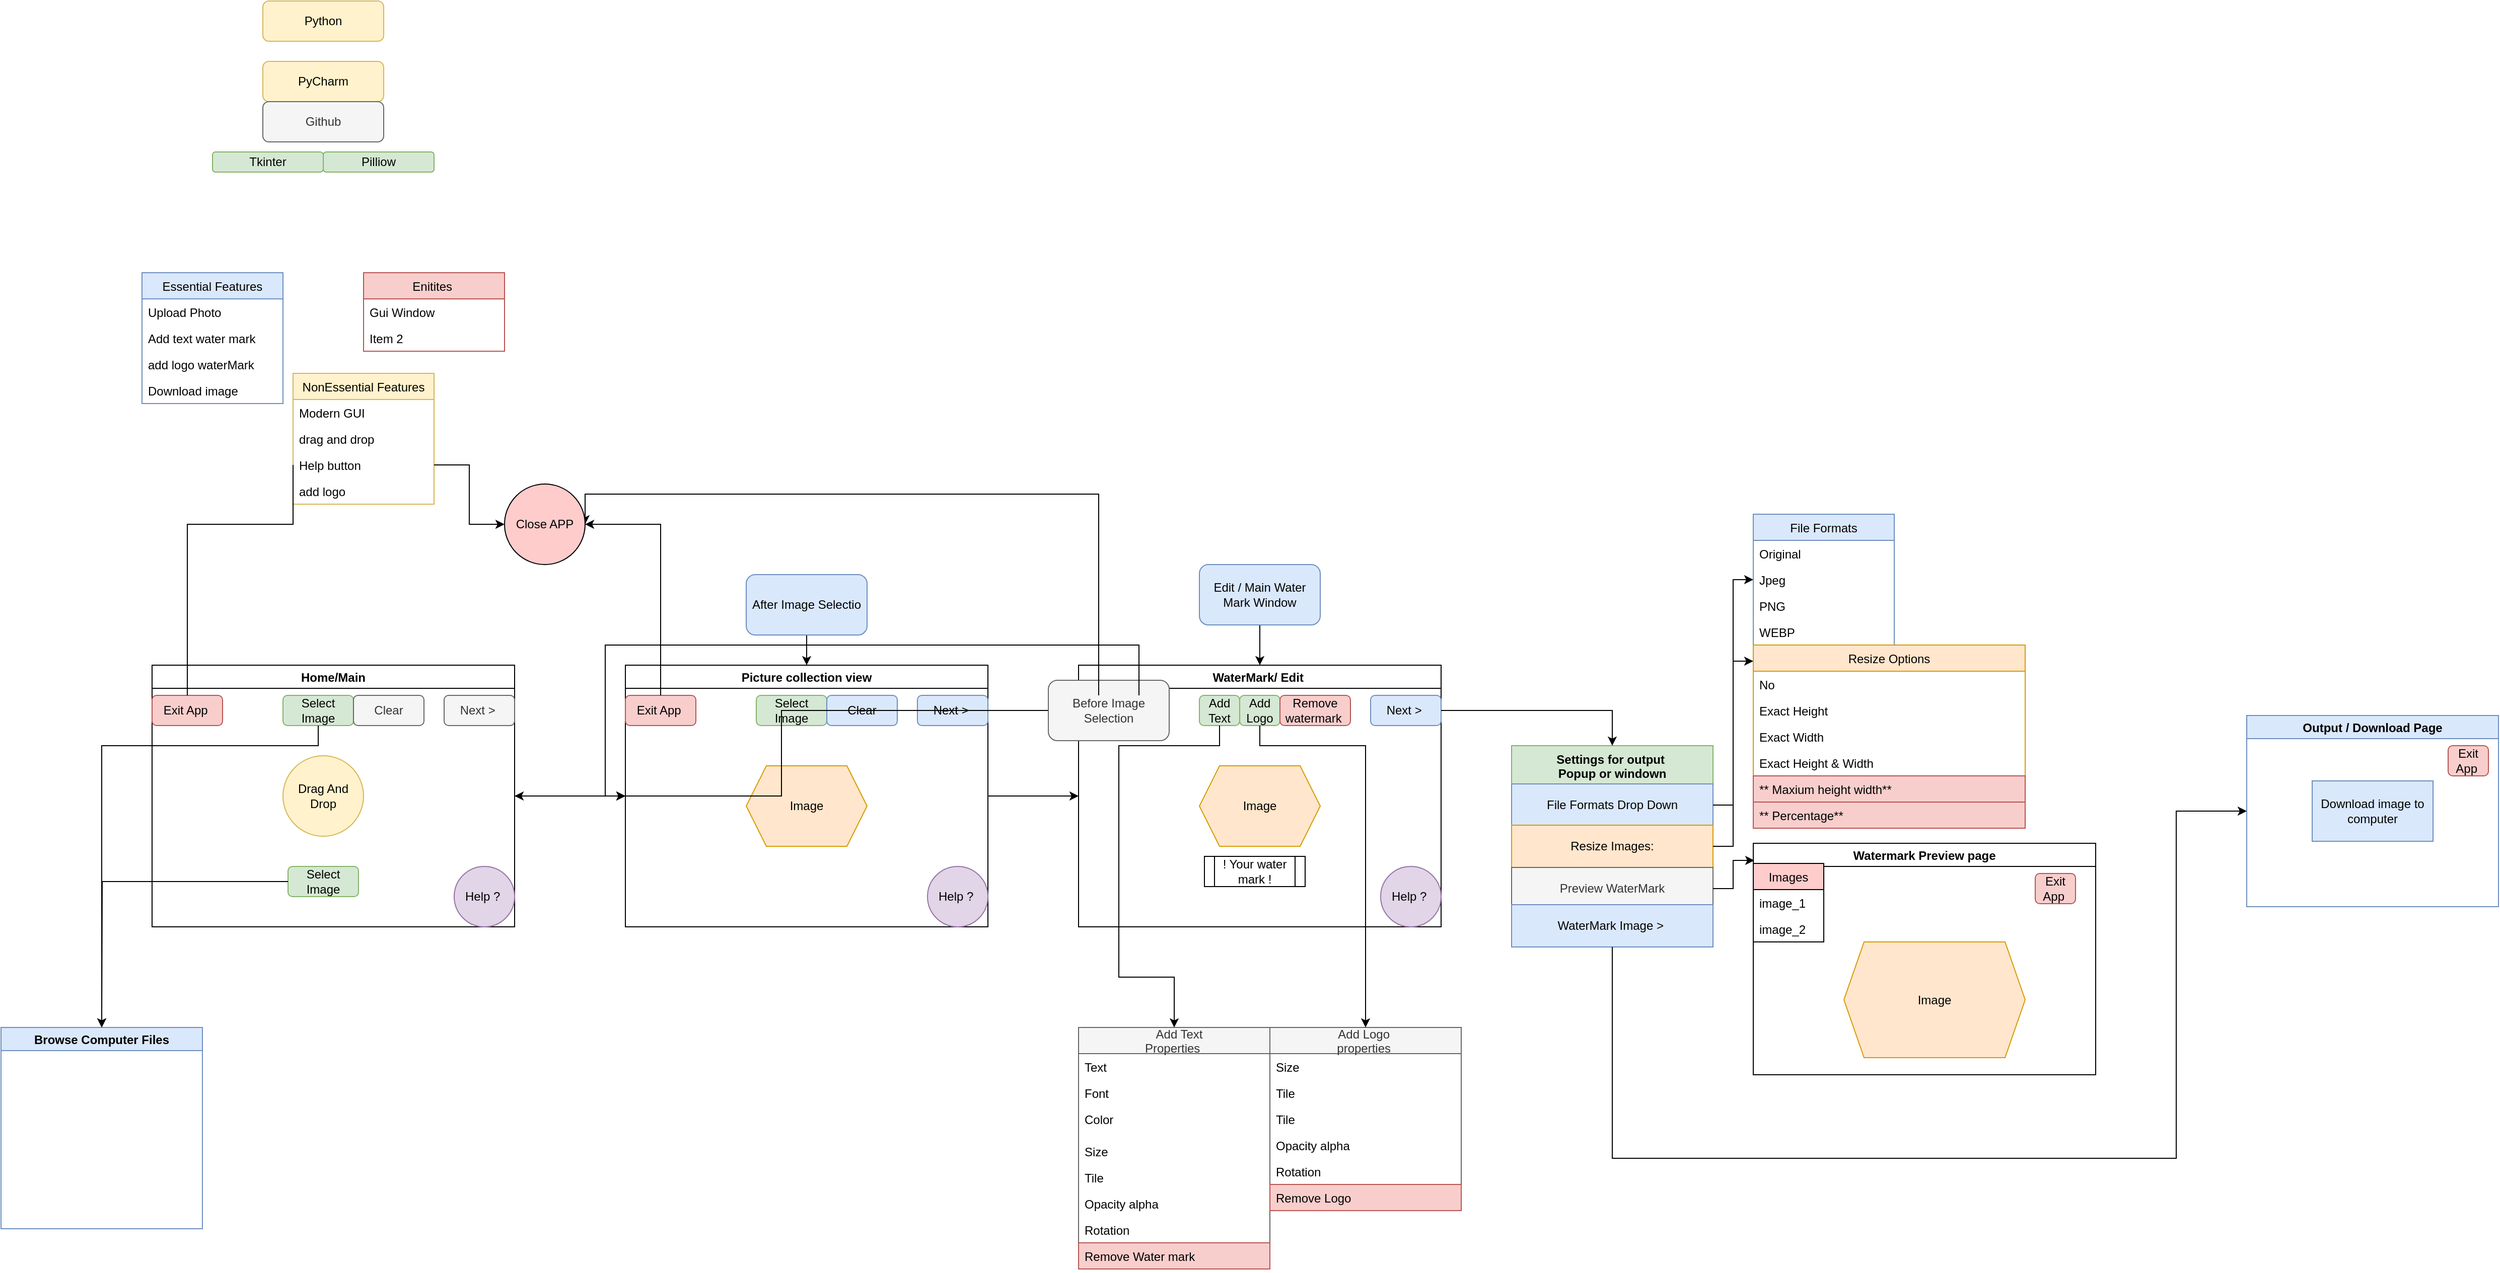 <mxfile version="15.2.5" type="device"><diagram id="dpXlOc9FnzxhCHilgcBw" name="Page-1"><mxGraphModel dx="706" dy="790" grid="1" gridSize="10" guides="1" tooltips="1" connect="1" arrows="1" fold="1" page="1" pageScale="1" pageWidth="850" pageHeight="1100" math="0" shadow="0"><root><mxCell id="0"/><mxCell id="1" parent="0"/><mxCell id="WNEGHSkMqj0FctyryE0--1" value="Python" style="rounded=1;whiteSpace=wrap;html=1;fillColor=#fff2cc;strokeColor=#d6b656;" parent="1" vertex="1"><mxGeometry x="340" y="30" width="120" height="40" as="geometry"/></mxCell><mxCell id="WNEGHSkMqj0FctyryE0--2" value="Tkinter" style="rounded=1;whiteSpace=wrap;html=1;fillColor=#d5e8d4;strokeColor=#82b366;" parent="1" vertex="1"><mxGeometry x="290" y="180" width="110" height="20" as="geometry"/></mxCell><mxCell id="WNEGHSkMqj0FctyryE0--4" value="Pilliow" style="rounded=1;whiteSpace=wrap;html=1;fillColor=#d5e8d4;strokeColor=#82b366;" parent="1" vertex="1"><mxGeometry x="400" y="180" width="110" height="20" as="geometry"/></mxCell><mxCell id="WNEGHSkMqj0FctyryE0--5" value="PyCharm&lt;br&gt;" style="rounded=1;whiteSpace=wrap;html=1;fillColor=#fff2cc;strokeColor=#d6b656;" parent="1" vertex="1"><mxGeometry x="340" y="90" width="120" height="40" as="geometry"/></mxCell><mxCell id="WNEGHSkMqj0FctyryE0--6" value="Github" style="rounded=1;whiteSpace=wrap;html=1;fillColor=#f5f5f5;strokeColor=#666666;fontColor=#333333;" parent="1" vertex="1"><mxGeometry x="340" y="130" width="120" height="40" as="geometry"/></mxCell><mxCell id="WNEGHSkMqj0FctyryE0--7" value="Essential Features" style="swimlane;fontStyle=0;childLayout=stackLayout;horizontal=1;startSize=26;horizontalStack=0;resizeParent=1;resizeParentMax=0;resizeLast=0;collapsible=1;marginBottom=0;fillColor=#dae8fc;strokeColor=#6c8ebf;" parent="1" vertex="1"><mxGeometry x="220" y="300" width="140" height="130" as="geometry"/></mxCell><mxCell id="WNEGHSkMqj0FctyryE0--8" value="Upload Photo" style="text;strokeColor=none;fillColor=none;align=left;verticalAlign=top;spacingLeft=4;spacingRight=4;overflow=hidden;rotatable=0;points=[[0,0.5],[1,0.5]];portConstraint=eastwest;" parent="WNEGHSkMqj0FctyryE0--7" vertex="1"><mxGeometry y="26" width="140" height="26" as="geometry"/></mxCell><mxCell id="WNEGHSkMqj0FctyryE0--9" value="Add text water mark " style="text;strokeColor=none;fillColor=none;align=left;verticalAlign=top;spacingLeft=4;spacingRight=4;overflow=hidden;rotatable=0;points=[[0,0.5],[1,0.5]];portConstraint=eastwest;" parent="WNEGHSkMqj0FctyryE0--7" vertex="1"><mxGeometry y="52" width="140" height="26" as="geometry"/></mxCell><mxCell id="WNEGHSkMqj0FctyryE0--10" value="add logo waterMark&#10;" style="text;strokeColor=none;fillColor=none;align=left;verticalAlign=top;spacingLeft=4;spacingRight=4;overflow=hidden;rotatable=0;points=[[0,0.5],[1,0.5]];portConstraint=eastwest;" parent="WNEGHSkMqj0FctyryE0--7" vertex="1"><mxGeometry y="78" width="140" height="26" as="geometry"/></mxCell><mxCell id="WNEGHSkMqj0FctyryE0--19" value="Download image&#10;" style="text;strokeColor=none;fillColor=none;align=left;verticalAlign=top;spacingLeft=4;spacingRight=4;overflow=hidden;rotatable=0;points=[[0,0.5],[1,0.5]];portConstraint=eastwest;" parent="WNEGHSkMqj0FctyryE0--7" vertex="1"><mxGeometry y="104" width="140" height="26" as="geometry"/></mxCell><mxCell id="WNEGHSkMqj0FctyryE0--11" value="Enitites " style="swimlane;fontStyle=0;childLayout=stackLayout;horizontal=1;startSize=26;horizontalStack=0;resizeParent=1;resizeParentMax=0;resizeLast=0;collapsible=1;marginBottom=0;fillColor=#f8cecc;strokeColor=#b85450;" parent="1" vertex="1"><mxGeometry x="440" y="300" width="140" height="78" as="geometry"/></mxCell><mxCell id="WNEGHSkMqj0FctyryE0--12" value="Gui Window" style="text;strokeColor=none;fillColor=none;align=left;verticalAlign=top;spacingLeft=4;spacingRight=4;overflow=hidden;rotatable=0;points=[[0,0.5],[1,0.5]];portConstraint=eastwest;" parent="WNEGHSkMqj0FctyryE0--11" vertex="1"><mxGeometry y="26" width="140" height="26" as="geometry"/></mxCell><mxCell id="WNEGHSkMqj0FctyryE0--13" value="Item 2" style="text;strokeColor=none;fillColor=none;align=left;verticalAlign=top;spacingLeft=4;spacingRight=4;overflow=hidden;rotatable=0;points=[[0,0.5],[1,0.5]];portConstraint=eastwest;" parent="WNEGHSkMqj0FctyryE0--11" vertex="1"><mxGeometry y="52" width="140" height="26" as="geometry"/></mxCell><mxCell id="WNEGHSkMqj0FctyryE0--15" value="NonEssential Features" style="swimlane;fontStyle=0;childLayout=stackLayout;horizontal=1;startSize=26;horizontalStack=0;resizeParent=1;resizeParentMax=0;resizeLast=0;collapsible=1;marginBottom=0;fillColor=#fff2cc;strokeColor=#d6b656;" parent="1" vertex="1"><mxGeometry x="370" y="400" width="140" height="130" as="geometry"/></mxCell><mxCell id="WNEGHSkMqj0FctyryE0--16" value="Modern GUI " style="text;strokeColor=none;fillColor=none;align=left;verticalAlign=top;spacingLeft=4;spacingRight=4;overflow=hidden;rotatable=0;points=[[0,0.5],[1,0.5]];portConstraint=eastwest;" parent="WNEGHSkMqj0FctyryE0--15" vertex="1"><mxGeometry y="26" width="140" height="26" as="geometry"/></mxCell><mxCell id="spApEijKyXxRMF7KSAzl-1" value="drag and drop" style="text;strokeColor=none;fillColor=none;align=left;verticalAlign=top;spacingLeft=4;spacingRight=4;overflow=hidden;rotatable=0;points=[[0,0.5],[1,0.5]];portConstraint=eastwest;" parent="WNEGHSkMqj0FctyryE0--15" vertex="1"><mxGeometry y="52" width="140" height="26" as="geometry"/></mxCell><mxCell id="spApEijKyXxRMF7KSAzl-2" value="Help button&#10;" style="text;strokeColor=none;fillColor=none;align=left;verticalAlign=top;spacingLeft=4;spacingRight=4;overflow=hidden;rotatable=0;points=[[0,0.5],[1,0.5]];portConstraint=eastwest;" parent="WNEGHSkMqj0FctyryE0--15" vertex="1"><mxGeometry y="78" width="140" height="26" as="geometry"/></mxCell><mxCell id="spApEijKyXxRMF7KSAzl-4" value="add logo &#10;" style="text;strokeColor=none;fillColor=none;align=left;verticalAlign=top;spacingLeft=4;spacingRight=4;overflow=hidden;rotatable=0;points=[[0,0.5],[1,0.5]];portConstraint=eastwest;" parent="WNEGHSkMqj0FctyryE0--15" vertex="1"><mxGeometry y="104" width="140" height="26" as="geometry"/></mxCell><mxCell id="WNEGHSkMqj0FctyryE0--48" style="edgeStyle=orthogonalEdgeStyle;rounded=0;orthogonalLoop=1;jettySize=auto;html=1;entryX=0;entryY=0.5;entryDx=0;entryDy=0;" parent="1" source="WNEGHSkMqj0FctyryE0--20" target="WNEGHSkMqj0FctyryE0--39" edge="1"><mxGeometry relative="1" as="geometry"/></mxCell><mxCell id="WNEGHSkMqj0FctyryE0--20" value="Home/Main" style="swimlane;" parent="1" vertex="1"><mxGeometry x="230" y="690" width="360" height="260" as="geometry"/></mxCell><mxCell id="WNEGHSkMqj0FctyryE0--23" value="Exit App&amp;nbsp;" style="rounded=1;whiteSpace=wrap;html=1;fillColor=#f8cecc;strokeColor=#b85450;" parent="WNEGHSkMqj0FctyryE0--20" vertex="1"><mxGeometry y="30" width="70" height="30" as="geometry"/></mxCell><mxCell id="WNEGHSkMqj0FctyryE0--25" value="Select Image" style="rounded=1;whiteSpace=wrap;html=1;fillColor=#d5e8d4;strokeColor=#82b366;" parent="WNEGHSkMqj0FctyryE0--20" vertex="1"><mxGeometry x="130" y="30" width="70" height="30" as="geometry"/></mxCell><mxCell id="WNEGHSkMqj0FctyryE0--26" value="Clear" style="rounded=1;whiteSpace=wrap;html=1;fillColor=#f5f5f5;strokeColor=#666666;fontColor=#333333;" parent="WNEGHSkMqj0FctyryE0--20" vertex="1"><mxGeometry x="200" y="30" width="70" height="30" as="geometry"/></mxCell><mxCell id="WNEGHSkMqj0FctyryE0--27" value="Next &amp;gt;&amp;nbsp;" style="rounded=1;whiteSpace=wrap;html=1;fillColor=#f5f5f5;strokeColor=#666666;fontColor=#333333;" parent="WNEGHSkMqj0FctyryE0--20" vertex="1"><mxGeometry x="290" y="30" width="70" height="30" as="geometry"/></mxCell><mxCell id="WNEGHSkMqj0FctyryE0--28" value="Drag And Drop" style="ellipse;whiteSpace=wrap;html=1;aspect=fixed;fillColor=#fff2cc;strokeColor=#d6b656;" parent="WNEGHSkMqj0FctyryE0--20" vertex="1"><mxGeometry x="130" y="90" width="80" height="80" as="geometry"/></mxCell><mxCell id="WNEGHSkMqj0FctyryE0--29" value="Select Image" style="rounded=1;whiteSpace=wrap;html=1;fillColor=#d5e8d4;strokeColor=#82b366;" parent="WNEGHSkMqj0FctyryE0--20" vertex="1"><mxGeometry x="135" y="200" width="70" height="30" as="geometry"/></mxCell><mxCell id="WNEGHSkMqj0FctyryE0--30" value="Help ?&amp;nbsp;" style="ellipse;whiteSpace=wrap;html=1;aspect=fixed;fillColor=#e1d5e7;strokeColor=#9673a6;" parent="WNEGHSkMqj0FctyryE0--20" vertex="1"><mxGeometry x="300" y="200" width="60" height="60" as="geometry"/></mxCell><mxCell id="WNEGHSkMqj0FctyryE0--69" style="edgeStyle=orthogonalEdgeStyle;rounded=0;orthogonalLoop=1;jettySize=auto;html=1;entryX=0;entryY=0.5;entryDx=0;entryDy=0;" parent="1" source="WNEGHSkMqj0FctyryE0--39" target="WNEGHSkMqj0FctyryE0--61" edge="1"><mxGeometry relative="1" as="geometry"/></mxCell><mxCell id="WNEGHSkMqj0FctyryE0--39" value="Picture collection view" style="swimlane;" parent="1" vertex="1"><mxGeometry x="700" y="690" width="360" height="260" as="geometry"/></mxCell><mxCell id="WNEGHSkMqj0FctyryE0--40" value="Exit App&amp;nbsp;" style="rounded=1;whiteSpace=wrap;html=1;fillColor=#f8cecc;strokeColor=#b85450;" parent="WNEGHSkMqj0FctyryE0--39" vertex="1"><mxGeometry y="30" width="70" height="30" as="geometry"/></mxCell><mxCell id="WNEGHSkMqj0FctyryE0--41" value="Select Image" style="rounded=1;whiteSpace=wrap;html=1;fillColor=#d5e8d4;strokeColor=#82b366;" parent="WNEGHSkMqj0FctyryE0--39" vertex="1"><mxGeometry x="130" y="30" width="70" height="30" as="geometry"/></mxCell><mxCell id="WNEGHSkMqj0FctyryE0--42" value="Clear" style="rounded=1;whiteSpace=wrap;html=1;fillColor=#dae8fc;strokeColor=#6c8ebf;" parent="WNEGHSkMqj0FctyryE0--39" vertex="1"><mxGeometry x="200" y="30" width="70" height="30" as="geometry"/></mxCell><mxCell id="WNEGHSkMqj0FctyryE0--43" value="Next &amp;gt;&amp;nbsp;" style="rounded=1;whiteSpace=wrap;html=1;fillColor=#dae8fc;strokeColor=#6c8ebf;" parent="WNEGHSkMqj0FctyryE0--39" vertex="1"><mxGeometry x="290" y="30" width="70" height="30" as="geometry"/></mxCell><mxCell id="WNEGHSkMqj0FctyryE0--46" value="Help ?&amp;nbsp;" style="ellipse;whiteSpace=wrap;html=1;aspect=fixed;fillColor=#e1d5e7;strokeColor=#9673a6;" parent="WNEGHSkMqj0FctyryE0--39" vertex="1"><mxGeometry x="300" y="200" width="60" height="60" as="geometry"/></mxCell><mxCell id="WNEGHSkMqj0FctyryE0--47" value="Image" style="shape=hexagon;perimeter=hexagonPerimeter2;whiteSpace=wrap;html=1;fixedSize=1;fillColor=#ffe6cc;strokeColor=#d79b00;" parent="WNEGHSkMqj0FctyryE0--39" vertex="1"><mxGeometry x="120" y="100" width="120" height="80" as="geometry"/></mxCell><mxCell id="WNEGHSkMqj0FctyryE0--51" style="edgeStyle=orthogonalEdgeStyle;rounded=0;orthogonalLoop=1;jettySize=auto;html=1;" parent="1" source="WNEGHSkMqj0FctyryE0--49" target="WNEGHSkMqj0FctyryE0--20" edge="1"><mxGeometry relative="1" as="geometry"/></mxCell><mxCell id="WNEGHSkMqj0FctyryE0--52" style="edgeStyle=orthogonalEdgeStyle;rounded=0;orthogonalLoop=1;jettySize=auto;html=1;" parent="1" source="WNEGHSkMqj0FctyryE0--50" target="WNEGHSkMqj0FctyryE0--39" edge="1"><mxGeometry relative="1" as="geometry"/></mxCell><mxCell id="WNEGHSkMqj0FctyryE0--50" value="After Image Selectio" style="rounded=1;whiteSpace=wrap;html=1;fillColor=#dae8fc;strokeColor=#6c8ebf;" parent="1" vertex="1"><mxGeometry x="820" y="600" width="120" height="60" as="geometry"/></mxCell><mxCell id="WNEGHSkMqj0FctyryE0--61" value="WaterMark/ Edit " style="swimlane;" parent="1" vertex="1"><mxGeometry x="1150" y="690" width="360" height="260" as="geometry"/></mxCell><mxCell id="WNEGHSkMqj0FctyryE0--62" value="Exit App&amp;nbsp;" style="rounded=1;whiteSpace=wrap;html=1;fillColor=#f8cecc;strokeColor=#b85450;" parent="WNEGHSkMqj0FctyryE0--61" vertex="1"><mxGeometry y="30" width="40" height="30" as="geometry"/></mxCell><mxCell id="WNEGHSkMqj0FctyryE0--63" value="Add Text" style="rounded=1;whiteSpace=wrap;html=1;fillColor=#d5e8d4;strokeColor=#82b366;" parent="WNEGHSkMqj0FctyryE0--61" vertex="1"><mxGeometry x="120" y="30" width="40" height="30" as="geometry"/></mxCell><mxCell id="WNEGHSkMqj0FctyryE0--65" value="Next &amp;gt;&amp;nbsp;" style="rounded=1;whiteSpace=wrap;html=1;fillColor=#dae8fc;strokeColor=#6c8ebf;" parent="WNEGHSkMqj0FctyryE0--61" vertex="1"><mxGeometry x="290" y="30" width="70" height="30" as="geometry"/></mxCell><mxCell id="WNEGHSkMqj0FctyryE0--68" value="Help ?&amp;nbsp;" style="ellipse;whiteSpace=wrap;html=1;aspect=fixed;fillColor=#e1d5e7;strokeColor=#9673a6;" parent="WNEGHSkMqj0FctyryE0--61" vertex="1"><mxGeometry x="300" y="200" width="60" height="60" as="geometry"/></mxCell><mxCell id="WNEGHSkMqj0FctyryE0--70" value="&amp;lt;Back" style="rounded=1;whiteSpace=wrap;html=1;fillColor=#dae8fc;strokeColor=#6c8ebf;" parent="WNEGHSkMqj0FctyryE0--61" vertex="1"><mxGeometry x="40" y="30" width="40" height="30" as="geometry"/></mxCell><mxCell id="WNEGHSkMqj0FctyryE0--73" value="Add Logo" style="rounded=1;whiteSpace=wrap;html=1;fillColor=#d5e8d4;strokeColor=#82b366;" parent="WNEGHSkMqj0FctyryE0--61" vertex="1"><mxGeometry x="160" y="30" width="40" height="30" as="geometry"/></mxCell><mxCell id="WNEGHSkMqj0FctyryE0--74" value="Remove watermark&amp;nbsp;" style="rounded=1;whiteSpace=wrap;html=1;fillColor=#f8cecc;strokeColor=#b85450;" parent="WNEGHSkMqj0FctyryE0--61" vertex="1"><mxGeometry x="200" y="30" width="70" height="30" as="geometry"/></mxCell><mxCell id="WNEGHSkMqj0FctyryE0--75" value="Image" style="shape=hexagon;perimeter=hexagonPerimeter2;whiteSpace=wrap;html=1;fixedSize=1;fillColor=#ffe6cc;strokeColor=#d79b00;" parent="WNEGHSkMqj0FctyryE0--61" vertex="1"><mxGeometry x="120" y="100" width="120" height="80" as="geometry"/></mxCell><mxCell id="WNEGHSkMqj0FctyryE0--76" value="! Your water mark !" style="shape=process;whiteSpace=wrap;html=1;backgroundOutline=1;" parent="WNEGHSkMqj0FctyryE0--61" vertex="1"><mxGeometry x="125" y="190" width="100" height="30" as="geometry"/></mxCell><mxCell id="WNEGHSkMqj0FctyryE0--49" value="Before Image Selection" style="rounded=1;whiteSpace=wrap;html=1;fillColor=#f5f5f5;strokeColor=#666666;fontColor=#333333;" parent="WNEGHSkMqj0FctyryE0--61" vertex="1"><mxGeometry x="-30" y="15" width="120" height="60" as="geometry"/></mxCell><mxCell id="WNEGHSkMqj0FctyryE0--72" style="edgeStyle=orthogonalEdgeStyle;rounded=0;orthogonalLoop=1;jettySize=auto;html=1;" parent="1" source="WNEGHSkMqj0FctyryE0--71" target="WNEGHSkMqj0FctyryE0--61" edge="1"><mxGeometry relative="1" as="geometry"/></mxCell><mxCell id="WNEGHSkMqj0FctyryE0--71" value="Edit / Main Water Mark Window" style="rounded=1;whiteSpace=wrap;html=1;fillColor=#dae8fc;strokeColor=#6c8ebf;" parent="1" vertex="1"><mxGeometry x="1270" y="590" width="120" height="60" as="geometry"/></mxCell><mxCell id="WNEGHSkMqj0FctyryE0--77" value="   Add Text &#10;Properties " style="swimlane;fontStyle=0;childLayout=stackLayout;horizontal=1;startSize=26;horizontalStack=0;resizeParent=1;resizeParentMax=0;resizeLast=0;collapsible=1;marginBottom=0;fillColor=#f5f5f5;strokeColor=#666666;fontColor=#333333;align=center;" parent="1" vertex="1"><mxGeometry x="1150" y="1050" width="190" height="240" as="geometry"/></mxCell><mxCell id="WNEGHSkMqj0FctyryE0--78" value="Text " style="text;strokeColor=none;fillColor=none;align=left;verticalAlign=top;spacingLeft=4;spacingRight=4;overflow=hidden;rotatable=0;points=[[0,0.5],[1,0.5]];portConstraint=eastwest;" parent="WNEGHSkMqj0FctyryE0--77" vertex="1"><mxGeometry y="26" width="190" height="26" as="geometry"/></mxCell><mxCell id="WNEGHSkMqj0FctyryE0--79" value="Font" style="text;strokeColor=none;fillColor=none;align=left;verticalAlign=top;spacingLeft=4;spacingRight=4;overflow=hidden;rotatable=0;points=[[0,0.5],[1,0.5]];portConstraint=eastwest;" parent="WNEGHSkMqj0FctyryE0--77" vertex="1"><mxGeometry y="52" width="190" height="26" as="geometry"/></mxCell><mxCell id="WNEGHSkMqj0FctyryE0--80" value="Color" style="text;strokeColor=none;fillColor=none;align=left;verticalAlign=top;spacingLeft=4;spacingRight=4;overflow=hidden;rotatable=0;points=[[0,0.5],[1,0.5]];portConstraint=eastwest;" parent="WNEGHSkMqj0FctyryE0--77" vertex="1"><mxGeometry y="78" width="190" height="32" as="geometry"/></mxCell><mxCell id="WNEGHSkMqj0FctyryE0--81" value="Size" style="text;strokeColor=none;fillColor=none;align=left;verticalAlign=top;spacingLeft=4;spacingRight=4;overflow=hidden;rotatable=0;points=[[0,0.5],[1,0.5]];portConstraint=eastwest;" parent="WNEGHSkMqj0FctyryE0--77" vertex="1"><mxGeometry y="110" width="190" height="26" as="geometry"/></mxCell><mxCell id="WNEGHSkMqj0FctyryE0--82" value="Tile" style="text;strokeColor=none;fillColor=none;align=left;verticalAlign=top;spacingLeft=4;spacingRight=4;overflow=hidden;rotatable=0;points=[[0,0.5],[1,0.5]];portConstraint=eastwest;" parent="WNEGHSkMqj0FctyryE0--77" vertex="1"><mxGeometry y="136" width="190" height="26" as="geometry"/></mxCell><mxCell id="WNEGHSkMqj0FctyryE0--83" value="Opacity alpha" style="text;strokeColor=none;fillColor=none;align=left;verticalAlign=top;spacingLeft=4;spacingRight=4;overflow=hidden;rotatable=0;points=[[0,0.5],[1,0.5]];portConstraint=eastwest;" parent="WNEGHSkMqj0FctyryE0--77" vertex="1"><mxGeometry y="162" width="190" height="26" as="geometry"/></mxCell><mxCell id="WNEGHSkMqj0FctyryE0--84" value="Rotation" style="text;strokeColor=none;fillColor=none;align=left;verticalAlign=top;spacingLeft=4;spacingRight=4;overflow=hidden;rotatable=0;points=[[0,0.5],[1,0.5]];portConstraint=eastwest;" parent="WNEGHSkMqj0FctyryE0--77" vertex="1"><mxGeometry y="188" width="190" height="26" as="geometry"/></mxCell><mxCell id="WNEGHSkMqj0FctyryE0--85" value="Remove Water mark" style="text;strokeColor=#b85450;fillColor=#f8cecc;align=left;verticalAlign=top;spacingLeft=4;spacingRight=4;overflow=hidden;rotatable=0;points=[[0,0.5],[1,0.5]];portConstraint=eastwest;" parent="WNEGHSkMqj0FctyryE0--77" vertex="1"><mxGeometry y="214" width="190" height="26" as="geometry"/></mxCell><mxCell id="WNEGHSkMqj0FctyryE0--95" value="Add Logo &#10;properties " style="swimlane;fontStyle=0;childLayout=stackLayout;horizontal=1;startSize=26;horizontalStack=0;resizeParent=1;resizeParentMax=0;resizeLast=0;collapsible=1;marginBottom=0;fillColor=#f5f5f5;strokeColor=#666666;fontColor=#333333;align=center;" parent="1" vertex="1"><mxGeometry x="1340" y="1050" width="190" height="182" as="geometry"/></mxCell><mxCell id="WNEGHSkMqj0FctyryE0--96" value="Size    " style="text;strokeColor=none;fillColor=none;align=left;verticalAlign=top;spacingLeft=4;spacingRight=4;overflow=hidden;rotatable=0;points=[[0,0.5],[1,0.5]];portConstraint=eastwest;" parent="WNEGHSkMqj0FctyryE0--95" vertex="1"><mxGeometry y="26" width="190" height="26" as="geometry"/></mxCell><mxCell id="WNEGHSkMqj0FctyryE0--97" value="Tile" style="text;strokeColor=none;fillColor=none;align=left;verticalAlign=top;spacingLeft=4;spacingRight=4;overflow=hidden;rotatable=0;points=[[0,0.5],[1,0.5]];portConstraint=eastwest;" parent="WNEGHSkMqj0FctyryE0--95" vertex="1"><mxGeometry y="52" width="190" height="26" as="geometry"/></mxCell><mxCell id="WNEGHSkMqj0FctyryE0--100" value="Tile" style="text;strokeColor=none;fillColor=none;align=left;verticalAlign=top;spacingLeft=4;spacingRight=4;overflow=hidden;rotatable=0;points=[[0,0.5],[1,0.5]];portConstraint=eastwest;" parent="WNEGHSkMqj0FctyryE0--95" vertex="1"><mxGeometry y="78" width="190" height="26" as="geometry"/></mxCell><mxCell id="WNEGHSkMqj0FctyryE0--101" value="Opacity alpha" style="text;strokeColor=none;fillColor=none;align=left;verticalAlign=top;spacingLeft=4;spacingRight=4;overflow=hidden;rotatable=0;points=[[0,0.5],[1,0.5]];portConstraint=eastwest;" parent="WNEGHSkMqj0FctyryE0--95" vertex="1"><mxGeometry y="104" width="190" height="26" as="geometry"/></mxCell><mxCell id="WNEGHSkMqj0FctyryE0--102" value="Rotation" style="text;strokeColor=none;fillColor=none;align=left;verticalAlign=top;spacingLeft=4;spacingRight=4;overflow=hidden;rotatable=0;points=[[0,0.5],[1,0.5]];portConstraint=eastwest;" parent="WNEGHSkMqj0FctyryE0--95" vertex="1"><mxGeometry y="130" width="190" height="26" as="geometry"/></mxCell><mxCell id="WNEGHSkMqj0FctyryE0--103" value="Remove Logo&#10;" style="text;strokeColor=#b85450;fillColor=#f8cecc;align=left;verticalAlign=top;spacingLeft=4;spacingRight=4;overflow=hidden;rotatable=0;points=[[0,0.5],[1,0.5]];portConstraint=eastwest;" parent="WNEGHSkMqj0FctyryE0--95" vertex="1"><mxGeometry y="156" width="190" height="26" as="geometry"/></mxCell><mxCell id="WNEGHSkMqj0FctyryE0--104" value="Settings for output &#10;Popup or windown" style="swimlane;fillColor=#d5e8d4;align=center;startSize=40;strokeColor=#82b366;" parent="1" vertex="1"><mxGeometry x="1580" y="770" width="200" height="200" as="geometry"/></mxCell><mxCell id="WNEGHSkMqj0FctyryE0--113" value="File Formats Drop Down" style="rounded=0;whiteSpace=wrap;html=1;fillColor=#dae8fc;align=center;strokeColor=#6c8ebf;" parent="WNEGHSkMqj0FctyryE0--104" vertex="1"><mxGeometry y="38" width="200" height="42" as="geometry"/></mxCell><mxCell id="WNEGHSkMqj0FctyryE0--116" value="Resize Images:" style="rounded=0;whiteSpace=wrap;html=1;fillColor=#ffe6cc;align=center;strokeColor=#d79b00;" parent="WNEGHSkMqj0FctyryE0--104" vertex="1"><mxGeometry y="79" width="200" height="42" as="geometry"/></mxCell><mxCell id="WNEGHSkMqj0FctyryE0--126" value="Preview WaterMark" style="rounded=0;whiteSpace=wrap;html=1;fillColor=#f5f5f5;align=center;strokeColor=#666666;fontColor=#333333;" parent="WNEGHSkMqj0FctyryE0--104" vertex="1"><mxGeometry y="121" width="200" height="42" as="geometry"/></mxCell><mxCell id="WNEGHSkMqj0FctyryE0--127" value="WaterMark Image &amp;gt;&amp;nbsp;" style="rounded=0;whiteSpace=wrap;html=1;fillColor=#dae8fc;align=center;strokeColor=#6c8ebf;" parent="WNEGHSkMqj0FctyryE0--104" vertex="1"><mxGeometry y="158" width="200" height="42" as="geometry"/></mxCell><mxCell id="WNEGHSkMqj0FctyryE0--108" value="File Formats" style="swimlane;fontStyle=0;childLayout=stackLayout;horizontal=1;startSize=26;horizontalStack=0;resizeParent=1;resizeParentMax=0;resizeLast=0;collapsible=1;marginBottom=0;fillColor=#dae8fc;align=center;strokeColor=#6c8ebf;" parent="1" vertex="1"><mxGeometry x="1820" y="540" width="140" height="130" as="geometry"/></mxCell><mxCell id="WNEGHSkMqj0FctyryE0--109" value="Original" style="text;strokeColor=none;fillColor=none;align=left;verticalAlign=top;spacingLeft=4;spacingRight=4;overflow=hidden;rotatable=0;points=[[0,0.5],[1,0.5]];portConstraint=eastwest;" parent="WNEGHSkMqj0FctyryE0--108" vertex="1"><mxGeometry y="26" width="140" height="26" as="geometry"/></mxCell><mxCell id="WNEGHSkMqj0FctyryE0--110" value="Jpeg" style="text;strokeColor=none;fillColor=none;align=left;verticalAlign=top;spacingLeft=4;spacingRight=4;overflow=hidden;rotatable=0;points=[[0,0.5],[1,0.5]];portConstraint=eastwest;" parent="WNEGHSkMqj0FctyryE0--108" vertex="1"><mxGeometry y="52" width="140" height="26" as="geometry"/></mxCell><mxCell id="WNEGHSkMqj0FctyryE0--111" value="PNG " style="text;strokeColor=none;fillColor=none;align=left;verticalAlign=top;spacingLeft=4;spacingRight=4;overflow=hidden;rotatable=0;points=[[0,0.5],[1,0.5]];portConstraint=eastwest;" parent="WNEGHSkMqj0FctyryE0--108" vertex="1"><mxGeometry y="78" width="140" height="26" as="geometry"/></mxCell><mxCell id="WNEGHSkMqj0FctyryE0--112" value="WEBP" style="text;strokeColor=none;fillColor=none;align=left;verticalAlign=top;spacingLeft=4;spacingRight=4;overflow=hidden;rotatable=0;points=[[0,0.5],[1,0.5]];portConstraint=eastwest;" parent="WNEGHSkMqj0FctyryE0--108" vertex="1"><mxGeometry y="104" width="140" height="26" as="geometry"/></mxCell><mxCell id="WNEGHSkMqj0FctyryE0--115" style="edgeStyle=orthogonalEdgeStyle;rounded=0;orthogonalLoop=1;jettySize=auto;html=1;entryX=0;entryY=0.5;entryDx=0;entryDy=0;" parent="1" source="WNEGHSkMqj0FctyryE0--113" target="WNEGHSkMqj0FctyryE0--108" edge="1"><mxGeometry relative="1" as="geometry"/></mxCell><mxCell id="WNEGHSkMqj0FctyryE0--117" value="Resize Options" style="swimlane;fontStyle=0;childLayout=stackLayout;horizontal=1;startSize=26;horizontalStack=0;resizeParent=1;resizeParentMax=0;resizeLast=0;collapsible=1;marginBottom=0;fillColor=#ffe6cc;align=center;strokeColor=#d79b00;" parent="1" vertex="1"><mxGeometry x="1820" y="670" width="270" height="182" as="geometry"/></mxCell><mxCell id="WNEGHSkMqj0FctyryE0--118" value="No " style="text;strokeColor=none;fillColor=none;align=left;verticalAlign=top;spacingLeft=4;spacingRight=4;overflow=hidden;rotatable=0;points=[[0,0.5],[1,0.5]];portConstraint=eastwest;" parent="WNEGHSkMqj0FctyryE0--117" vertex="1"><mxGeometry y="26" width="270" height="26" as="geometry"/></mxCell><mxCell id="WNEGHSkMqj0FctyryE0--119" value="Exact Height" style="text;strokeColor=none;fillColor=none;align=left;verticalAlign=top;spacingLeft=4;spacingRight=4;overflow=hidden;rotatable=0;points=[[0,0.5],[1,0.5]];portConstraint=eastwest;" parent="WNEGHSkMqj0FctyryE0--117" vertex="1"><mxGeometry y="52" width="270" height="26" as="geometry"/></mxCell><mxCell id="WNEGHSkMqj0FctyryE0--120" value="Exact Width" style="text;strokeColor=none;fillColor=none;align=left;verticalAlign=top;spacingLeft=4;spacingRight=4;overflow=hidden;rotatable=0;points=[[0,0.5],[1,0.5]];portConstraint=eastwest;" parent="WNEGHSkMqj0FctyryE0--117" vertex="1"><mxGeometry y="78" width="270" height="26" as="geometry"/></mxCell><mxCell id="WNEGHSkMqj0FctyryE0--121" value="Exact Height &amp; Width " style="text;strokeColor=none;fillColor=none;align=left;verticalAlign=top;spacingLeft=4;spacingRight=4;overflow=hidden;rotatable=0;points=[[0,0.5],[1,0.5]];portConstraint=eastwest;" parent="WNEGHSkMqj0FctyryE0--117" vertex="1"><mxGeometry y="104" width="270" height="26" as="geometry"/></mxCell><mxCell id="WNEGHSkMqj0FctyryE0--122" value="** Maxium height width**" style="text;strokeColor=#b85450;fillColor=#f8cecc;align=left;verticalAlign=top;spacingLeft=4;spacingRight=4;overflow=hidden;rotatable=0;points=[[0,0.5],[1,0.5]];portConstraint=eastwest;" parent="WNEGHSkMqj0FctyryE0--117" vertex="1"><mxGeometry y="130" width="270" height="26" as="geometry"/></mxCell><mxCell id="WNEGHSkMqj0FctyryE0--124" value="** Percentage**" style="text;strokeColor=#b85450;fillColor=#f8cecc;align=left;verticalAlign=top;spacingLeft=4;spacingRight=4;overflow=hidden;rotatable=0;points=[[0,0.5],[1,0.5]];portConstraint=eastwest;" parent="WNEGHSkMqj0FctyryE0--117" vertex="1"><mxGeometry y="156" width="270" height="26" as="geometry"/></mxCell><mxCell id="WNEGHSkMqj0FctyryE0--125" style="edgeStyle=orthogonalEdgeStyle;rounded=0;orthogonalLoop=1;jettySize=auto;html=1;entryX=0;entryY=0.088;entryDx=0;entryDy=0;entryPerimeter=0;" parent="1" source="WNEGHSkMqj0FctyryE0--116" target="WNEGHSkMqj0FctyryE0--117" edge="1"><mxGeometry relative="1" as="geometry"/></mxCell><mxCell id="WNEGHSkMqj0FctyryE0--128" value="Watermark Preview page" style="swimlane;" parent="1" vertex="1"><mxGeometry x="1820" y="867" width="340" height="230" as="geometry"/></mxCell><mxCell id="WNEGHSkMqj0FctyryE0--129" value="Exit App&amp;nbsp;" style="rounded=1;whiteSpace=wrap;html=1;fillColor=#f8cecc;strokeColor=#b85450;" parent="WNEGHSkMqj0FctyryE0--128" vertex="1"><mxGeometry x="280" y="30" width="40" height="30" as="geometry"/></mxCell><mxCell id="WNEGHSkMqj0FctyryE0--136" value="Image" style="shape=hexagon;perimeter=hexagonPerimeter2;whiteSpace=wrap;html=1;fixedSize=1;fillColor=#ffe6cc;strokeColor=#d79b00;" parent="WNEGHSkMqj0FctyryE0--128" vertex="1"><mxGeometry x="90" y="98" width="180" height="115" as="geometry"/></mxCell><mxCell id="WNEGHSkMqj0FctyryE0--138" value="Images" style="swimlane;fontStyle=0;childLayout=stackLayout;horizontal=1;startSize=26;horizontalStack=0;resizeParent=1;resizeParentMax=0;resizeLast=0;collapsible=1;marginBottom=0;fillColor=#FFCCCC;align=center;" parent="WNEGHSkMqj0FctyryE0--128" vertex="1"><mxGeometry y="20" width="70" height="78" as="geometry"/></mxCell><mxCell id="WNEGHSkMqj0FctyryE0--139" value="image_1" style="text;strokeColor=none;fillColor=none;align=left;verticalAlign=top;spacingLeft=4;spacingRight=4;overflow=hidden;rotatable=0;points=[[0,0.5],[1,0.5]];portConstraint=eastwest;" parent="WNEGHSkMqj0FctyryE0--138" vertex="1"><mxGeometry y="26" width="70" height="26" as="geometry"/></mxCell><mxCell id="WNEGHSkMqj0FctyryE0--140" value="image_2" style="text;strokeColor=none;fillColor=none;align=left;verticalAlign=top;spacingLeft=4;spacingRight=4;overflow=hidden;rotatable=0;points=[[0,0.5],[1,0.5]];portConstraint=eastwest;" parent="WNEGHSkMqj0FctyryE0--138" vertex="1"><mxGeometry y="52" width="70" height="26" as="geometry"/></mxCell><mxCell id="WNEGHSkMqj0FctyryE0--142" style="edgeStyle=orthogonalEdgeStyle;rounded=0;orthogonalLoop=1;jettySize=auto;html=1;entryX=0.003;entryY=0.074;entryDx=0;entryDy=0;entryPerimeter=0;" parent="1" source="WNEGHSkMqj0FctyryE0--126" target="WNEGHSkMqj0FctyryE0--128" edge="1"><mxGeometry relative="1" as="geometry"/></mxCell><mxCell id="WNEGHSkMqj0FctyryE0--143" value="Output / Download Page" style="swimlane;fillColor=#dae8fc;strokeColor=#6c8ebf;" parent="1" vertex="1"><mxGeometry x="2310" y="740" width="250" height="190" as="geometry"/></mxCell><mxCell id="WNEGHSkMqj0FctyryE0--144" value="Exit App&amp;nbsp;" style="rounded=1;whiteSpace=wrap;html=1;fillColor=#f8cecc;strokeColor=#b85450;" parent="WNEGHSkMqj0FctyryE0--143" vertex="1"><mxGeometry x="200" y="30" width="40" height="30" as="geometry"/></mxCell><mxCell id="WNEGHSkMqj0FctyryE0--149" value="Download image to computer" style="rounded=0;whiteSpace=wrap;html=1;fillColor=#dae8fc;align=center;strokeColor=#6c8ebf;" parent="WNEGHSkMqj0FctyryE0--143" vertex="1"><mxGeometry x="65" y="65" width="120" height="60" as="geometry"/></mxCell><mxCell id="WNEGHSkMqj0FctyryE0--150" style="edgeStyle=orthogonalEdgeStyle;rounded=0;orthogonalLoop=1;jettySize=auto;html=1;entryX=0;entryY=0.5;entryDx=0;entryDy=0;" parent="1" source="WNEGHSkMqj0FctyryE0--127" target="WNEGHSkMqj0FctyryE0--143" edge="1"><mxGeometry relative="1" as="geometry"><Array as="points"><mxPoint x="1680" y="1180"/><mxPoint x="2240" y="1180"/><mxPoint x="2240" y="835"/></Array></mxGeometry></mxCell><mxCell id="WNEGHSkMqj0FctyryE0--151" style="edgeStyle=orthogonalEdgeStyle;rounded=0;orthogonalLoop=1;jettySize=auto;html=1;exitX=0.5;exitY=1;exitDx=0;exitDy=0;entryX=0.5;entryY=0;entryDx=0;entryDy=0;" parent="1" source="WNEGHSkMqj0FctyryE0--63" target="WNEGHSkMqj0FctyryE0--77" edge="1"><mxGeometry relative="1" as="geometry"><Array as="points"><mxPoint x="1290" y="770"/><mxPoint x="1190" y="770"/><mxPoint x="1190" y="1000"/><mxPoint x="1245" y="1000"/></Array></mxGeometry></mxCell><mxCell id="WNEGHSkMqj0FctyryE0--152" style="edgeStyle=orthogonalEdgeStyle;rounded=0;orthogonalLoop=1;jettySize=auto;html=1;" parent="1" source="WNEGHSkMqj0FctyryE0--73" target="WNEGHSkMqj0FctyryE0--95" edge="1"><mxGeometry relative="1" as="geometry"><Array as="points"><mxPoint x="1330" y="770"/><mxPoint x="1435" y="770"/></Array></mxGeometry></mxCell><mxCell id="WNEGHSkMqj0FctyryE0--153" style="edgeStyle=orthogonalEdgeStyle;rounded=0;orthogonalLoop=1;jettySize=auto;html=1;entryX=0.5;entryY=0;entryDx=0;entryDy=0;" parent="1" source="WNEGHSkMqj0FctyryE0--65" target="WNEGHSkMqj0FctyryE0--104" edge="1"><mxGeometry relative="1" as="geometry"><Array as="points"><mxPoint x="1680" y="735"/></Array></mxGeometry></mxCell><mxCell id="WNEGHSkMqj0FctyryE0--154" style="edgeStyle=orthogonalEdgeStyle;rounded=0;orthogonalLoop=1;jettySize=auto;html=1;entryX=0;entryY=0.5;entryDx=0;entryDy=0;" parent="1" source="WNEGHSkMqj0FctyryE0--70" target="WNEGHSkMqj0FctyryE0--39" edge="1"><mxGeometry relative="1" as="geometry"><Array as="points"><mxPoint x="1210" y="670"/><mxPoint x="680" y="670"/><mxPoint x="680" y="820"/></Array></mxGeometry></mxCell><mxCell id="WNEGHSkMqj0FctyryE0--155" style="edgeStyle=orthogonalEdgeStyle;rounded=0;orthogonalLoop=1;jettySize=auto;html=1;exitX=0.5;exitY=0;exitDx=0;exitDy=0;entryX=1;entryY=0.5;entryDx=0;entryDy=0;" parent="1" source="WNEGHSkMqj0FctyryE0--62" target="WNEGHSkMqj0FctyryE0--156" edge="1"><mxGeometry relative="1" as="geometry"><mxPoint x="1026" y="550" as="targetPoint"/><Array as="points"><mxPoint x="1170" y="520"/></Array></mxGeometry></mxCell><mxCell id="WNEGHSkMqj0FctyryE0--156" value="Close APP" style="ellipse;whiteSpace=wrap;html=1;aspect=fixed;fillColor=#FFCCCC;align=center;" parent="1" vertex="1"><mxGeometry x="580" y="510" width="80" height="80" as="geometry"/></mxCell><mxCell id="WNEGHSkMqj0FctyryE0--157" style="edgeStyle=orthogonalEdgeStyle;rounded=0;orthogonalLoop=1;jettySize=auto;html=1;exitX=0.5;exitY=0;exitDx=0;exitDy=0;" parent="1" source="WNEGHSkMqj0FctyryE0--40" target="WNEGHSkMqj0FctyryE0--156" edge="1"><mxGeometry relative="1" as="geometry"><Array as="points"><mxPoint x="735" y="550"/></Array></mxGeometry></mxCell><mxCell id="WNEGHSkMqj0FctyryE0--159" style="edgeStyle=orthogonalEdgeStyle;rounded=0;orthogonalLoop=1;jettySize=auto;html=1;entryX=0;entryY=0.5;entryDx=0;entryDy=0;startArrow=none;" parent="1" source="spApEijKyXxRMF7KSAzl-2" target="WNEGHSkMqj0FctyryE0--156" edge="1"><mxGeometry relative="1" as="geometry"><Array as="points"/></mxGeometry></mxCell><mxCell id="WNEGHSkMqj0FctyryE0--160" value="Browse Computer Files" style="swimlane;fillColor=#dae8fc;align=center;strokeColor=#6c8ebf;" parent="1" vertex="1"><mxGeometry x="80" y="1050" width="200" height="200" as="geometry"/></mxCell><mxCell id="WNEGHSkMqj0FctyryE0--162" style="edgeStyle=orthogonalEdgeStyle;rounded=0;orthogonalLoop=1;jettySize=auto;html=1;" parent="1" source="WNEGHSkMqj0FctyryE0--25" target="WNEGHSkMqj0FctyryE0--160" edge="1"><mxGeometry relative="1" as="geometry"><Array as="points"><mxPoint x="395" y="770"/><mxPoint x="180" y="770"/></Array></mxGeometry></mxCell><mxCell id="WNEGHSkMqj0FctyryE0--163" style="edgeStyle=orthogonalEdgeStyle;rounded=0;orthogonalLoop=1;jettySize=auto;html=1;" parent="1" source="WNEGHSkMqj0FctyryE0--29" edge="1"><mxGeometry relative="1" as="geometry"><mxPoint x="180" y="1050" as="targetPoint"/></mxGeometry></mxCell><mxCell id="spApEijKyXxRMF7KSAzl-3" value="" style="edgeStyle=orthogonalEdgeStyle;rounded=0;orthogonalLoop=1;jettySize=auto;html=1;entryX=0;entryY=0.5;entryDx=0;entryDy=0;endArrow=none;" parent="1" source="WNEGHSkMqj0FctyryE0--23" target="spApEijKyXxRMF7KSAzl-2" edge="1"><mxGeometry relative="1" as="geometry"><Array as="points"><mxPoint x="265" y="550"/></Array><mxPoint x="265" y="720" as="sourcePoint"/><mxPoint x="580" y="550" as="targetPoint"/></mxGeometry></mxCell></root></mxGraphModel></diagram></mxfile>